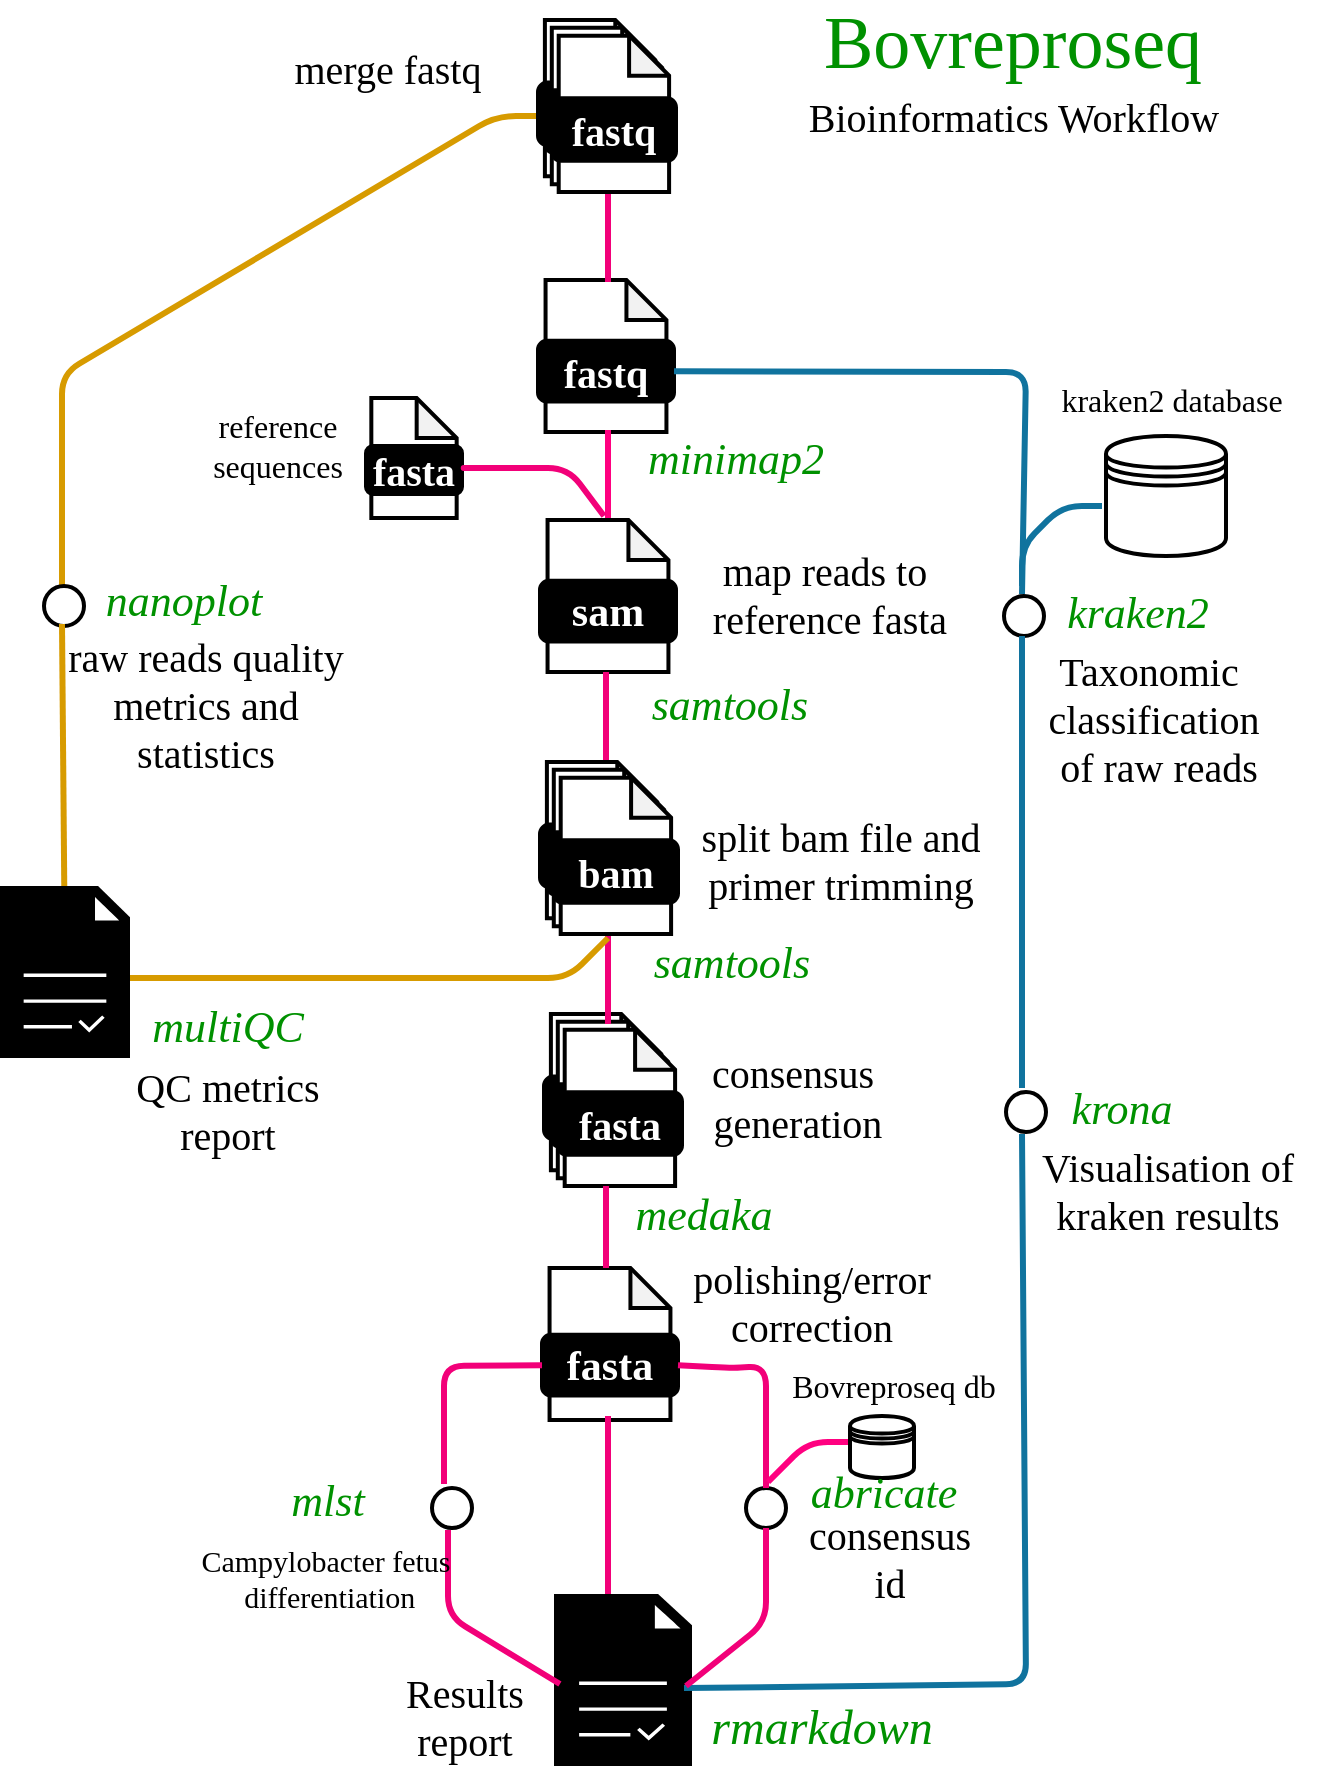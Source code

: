 <mxfile version="24.7.7">
  <diagram name="Page-1" id="CWeljcsoSy3kVek-bdHS">
    <mxGraphModel dx="1434" dy="754" grid="1" gridSize="1" guides="1" tooltips="1" connect="1" arrows="1" fold="1" page="1" pageScale="1" pageWidth="700" pageHeight="900" math="0" shadow="0">
      <root>
        <mxCell id="0" />
        <mxCell id="1" parent="0" />
        <mxCell id="8S4k-uwfxgLWVpOkR257-278" value="" style="group" parent="1" vertex="1" connectable="0">
          <mxGeometry x="302" y="16" width="69" height="86" as="geometry" />
        </mxCell>
        <mxCell id="8S4k-uwfxgLWVpOkR257-279" value="" style="shape=note;whiteSpace=wrap;html=1;backgroundOutline=1;darkOpacity=0.05;rounded=1;size=20;strokeWidth=2;" parent="8S4k-uwfxgLWVpOkR257-278" vertex="1">
          <mxGeometry x="3.45" width="55.2" height="78.182" as="geometry" />
        </mxCell>
        <mxCell id="8S4k-uwfxgLWVpOkR257-280" value="&lt;font data-font-src=&quot;https://fonts.googleapis.com/css?family=Maven+Pro&quot; face=&quot;Maven Pro&quot; color=&quot;#ffffff&quot;&gt;&lt;b&gt;&lt;font style=&quot;font-size: 20px;&quot;&gt;Fastq&lt;/font&gt;&lt;/b&gt;&lt;/font&gt;" style="rounded=1;whiteSpace=wrap;html=1;strokeWidth=2;fillColor=#000000;" parent="8S4k-uwfxgLWVpOkR257-278" vertex="1">
          <mxGeometry y="31.273" width="62.1" height="31.273" as="geometry" />
        </mxCell>
        <mxCell id="8S4k-uwfxgLWVpOkR257-281" value="" style="shape=note;whiteSpace=wrap;html=1;backgroundOutline=1;darkOpacity=0.05;rounded=1;size=20;strokeWidth=2;" parent="8S4k-uwfxgLWVpOkR257-278" vertex="1">
          <mxGeometry x="6.9" y="3.909" width="55.2" height="78.182" as="geometry" />
        </mxCell>
        <mxCell id="8S4k-uwfxgLWVpOkR257-282" value="&lt;font data-font-src=&quot;https://fonts.googleapis.com/css?family=Maven+Pro&quot; face=&quot;Maven Pro&quot; color=&quot;#ffffff&quot;&gt;&lt;b&gt;&lt;font style=&quot;font-size: 20px;&quot;&gt;Fastq&lt;/font&gt;&lt;/b&gt;&lt;/font&gt;" style="rounded=1;whiteSpace=wrap;html=1;strokeWidth=2;fillColor=#000000;" parent="8S4k-uwfxgLWVpOkR257-278" vertex="1">
          <mxGeometry x="3.45" y="35.182" width="62.1" height="31.273" as="geometry" />
        </mxCell>
        <mxCell id="8S4k-uwfxgLWVpOkR257-283" value="" style="shape=note;whiteSpace=wrap;html=1;backgroundOutline=1;darkOpacity=0.05;rounded=1;size=20;strokeWidth=2;" parent="8S4k-uwfxgLWVpOkR257-278" vertex="1">
          <mxGeometry x="10.35" y="7.818" width="55.2" height="78.182" as="geometry" />
        </mxCell>
        <mxCell id="8S4k-uwfxgLWVpOkR257-284" value="&lt;font data-font-src=&quot;https://fonts.googleapis.com/css?family=Maven+Pro&quot; face=&quot;Maven Pro&quot; color=&quot;#ffffff&quot;&gt;&lt;b&gt;&lt;font style=&quot;font-size: 20px;&quot;&gt;fastq&lt;/font&gt;&lt;/b&gt;&lt;/font&gt;" style="rounded=1;whiteSpace=wrap;html=1;strokeWidth=2;fillColor=#000000;" parent="8S4k-uwfxgLWVpOkR257-278" vertex="1">
          <mxGeometry x="6.9" y="39.091" width="62.1" height="31.273" as="geometry" />
        </mxCell>
        <mxCell id="8S4k-uwfxgLWVpOkR257-285" value="" style="group" parent="1" vertex="1" connectable="0">
          <mxGeometry x="302" y="146" width="68" height="76" as="geometry" />
        </mxCell>
        <mxCell id="8S4k-uwfxgLWVpOkR257-286" value="" style="shape=note;whiteSpace=wrap;html=1;backgroundOutline=1;darkOpacity=0.05;rounded=1;size=20;strokeWidth=2;" parent="8S4k-uwfxgLWVpOkR257-285" vertex="1">
          <mxGeometry x="3.778" width="60.444" height="76" as="geometry" />
        </mxCell>
        <mxCell id="8S4k-uwfxgLWVpOkR257-287" value="&lt;font data-font-src=&quot;https://fonts.googleapis.com/css?family=Maven+Pro&quot; face=&quot;Maven Pro&quot; color=&quot;#ffffff&quot;&gt;&lt;b&gt;&lt;font style=&quot;font-size: 20px;&quot;&gt;fastq&lt;/font&gt;&lt;/b&gt;&lt;/font&gt;" style="rounded=1;whiteSpace=wrap;html=1;strokeWidth=2;fillColor=#000000;" parent="8S4k-uwfxgLWVpOkR257-285" vertex="1">
          <mxGeometry y="30.4" width="68" height="30.4" as="geometry" />
        </mxCell>
        <mxCell id="8S4k-uwfxgLWVpOkR257-288" value="" style="group" parent="1" vertex="1" connectable="0">
          <mxGeometry x="303" y="266" width="68" height="76" as="geometry" />
        </mxCell>
        <mxCell id="8S4k-uwfxgLWVpOkR257-289" value="" style="shape=note;whiteSpace=wrap;html=1;backgroundOutline=1;darkOpacity=0.05;rounded=1;size=20;strokeWidth=2;" parent="8S4k-uwfxgLWVpOkR257-288" vertex="1">
          <mxGeometry x="3.778" width="60.444" height="76" as="geometry" />
        </mxCell>
        <mxCell id="8S4k-uwfxgLWVpOkR257-290" value="&lt;font color=&quot;#ffffff&quot; face=&quot;Maven Pro&quot;&gt;&lt;b style=&quot;font-size: 21px;&quot;&gt;sam&lt;/b&gt;&lt;/font&gt;" style="rounded=1;whiteSpace=wrap;html=1;strokeWidth=2;fillColor=#000000;" parent="8S4k-uwfxgLWVpOkR257-288" vertex="1">
          <mxGeometry y="30.4" width="68" height="30.4" as="geometry" />
        </mxCell>
        <mxCell id="8S4k-uwfxgLWVpOkR257-294" value="" style="group" parent="1" vertex="1" connectable="0">
          <mxGeometry x="303" y="387" width="69" height="86" as="geometry" />
        </mxCell>
        <mxCell id="8S4k-uwfxgLWVpOkR257-295" value="" style="shape=note;whiteSpace=wrap;html=1;backgroundOutline=1;darkOpacity=0.05;rounded=1;size=20;strokeWidth=2;" parent="8S4k-uwfxgLWVpOkR257-294" vertex="1">
          <mxGeometry x="3.45" width="55.2" height="78.182" as="geometry" />
        </mxCell>
        <mxCell id="8S4k-uwfxgLWVpOkR257-296" value="&lt;font data-font-src=&quot;https://fonts.googleapis.com/css?family=Maven+Pro&quot; face=&quot;Maven Pro&quot; color=&quot;#ffffff&quot;&gt;&lt;b&gt;&lt;font style=&quot;font-size: 20px;&quot;&gt;Fastq&lt;/font&gt;&lt;/b&gt;&lt;/font&gt;" style="rounded=1;whiteSpace=wrap;html=1;strokeWidth=2;fillColor=#000000;" parent="8S4k-uwfxgLWVpOkR257-294" vertex="1">
          <mxGeometry y="31.273" width="62.1" height="31.273" as="geometry" />
        </mxCell>
        <mxCell id="8S4k-uwfxgLWVpOkR257-297" value="" style="shape=note;whiteSpace=wrap;html=1;backgroundOutline=1;darkOpacity=0.05;rounded=1;size=20;strokeWidth=2;" parent="8S4k-uwfxgLWVpOkR257-294" vertex="1">
          <mxGeometry x="6.9" y="3.909" width="55.2" height="78.182" as="geometry" />
        </mxCell>
        <mxCell id="8S4k-uwfxgLWVpOkR257-298" value="&lt;font data-font-src=&quot;https://fonts.googleapis.com/css?family=Maven+Pro&quot; face=&quot;Maven Pro&quot; color=&quot;#ffffff&quot;&gt;&lt;b&gt;&lt;font style=&quot;font-size: 20px;&quot;&gt;Fastq&lt;/font&gt;&lt;/b&gt;&lt;/font&gt;" style="rounded=1;whiteSpace=wrap;html=1;strokeWidth=2;fillColor=#000000;" parent="8S4k-uwfxgLWVpOkR257-294" vertex="1">
          <mxGeometry x="3.45" y="35.182" width="62.1" height="31.273" as="geometry" />
        </mxCell>
        <mxCell id="8S4k-uwfxgLWVpOkR257-299" value="" style="shape=note;whiteSpace=wrap;html=1;backgroundOutline=1;darkOpacity=0.05;rounded=1;size=20;strokeWidth=2;" parent="8S4k-uwfxgLWVpOkR257-294" vertex="1">
          <mxGeometry x="10.35" y="7.818" width="55.2" height="78.182" as="geometry" />
        </mxCell>
        <mxCell id="8S4k-uwfxgLWVpOkR257-300" value="&lt;font style=&quot;font-size: 20px;&quot; data-font-src=&quot;https://fonts.googleapis.com/css?family=Maven+Pro&quot; face=&quot;Maven Pro&quot; color=&quot;#ffffff&quot;&gt;&lt;b&gt;bam&lt;/b&gt;&lt;/font&gt;" style="rounded=1;whiteSpace=wrap;html=1;strokeWidth=2;fillColor=#000000;" parent="8S4k-uwfxgLWVpOkR257-294" vertex="1">
          <mxGeometry x="6.9" y="39.091" width="62.1" height="31.273" as="geometry" />
        </mxCell>
        <mxCell id="8S4k-uwfxgLWVpOkR257-301" value="" style="group" parent="1" vertex="1" connectable="0">
          <mxGeometry x="305" y="513" width="69" height="86" as="geometry" />
        </mxCell>
        <mxCell id="8S4k-uwfxgLWVpOkR257-302" value="" style="shape=note;whiteSpace=wrap;html=1;backgroundOutline=1;darkOpacity=0.05;rounded=1;size=20;strokeWidth=2;" parent="8S4k-uwfxgLWVpOkR257-301" vertex="1">
          <mxGeometry x="3.45" width="55.2" height="78.182" as="geometry" />
        </mxCell>
        <mxCell id="8S4k-uwfxgLWVpOkR257-303" value="&lt;font data-font-src=&quot;https://fonts.googleapis.com/css?family=Maven+Pro&quot; face=&quot;Maven Pro&quot; color=&quot;#ffffff&quot;&gt;&lt;b&gt;&lt;font style=&quot;font-size: 20px;&quot;&gt;Fastq&lt;/font&gt;&lt;/b&gt;&lt;/font&gt;" style="rounded=1;whiteSpace=wrap;html=1;strokeWidth=2;fillColor=#000000;" parent="8S4k-uwfxgLWVpOkR257-301" vertex="1">
          <mxGeometry y="31.273" width="62.1" height="31.273" as="geometry" />
        </mxCell>
        <mxCell id="8S4k-uwfxgLWVpOkR257-304" value="" style="shape=note;whiteSpace=wrap;html=1;backgroundOutline=1;darkOpacity=0.05;rounded=1;size=20;strokeWidth=2;" parent="8S4k-uwfxgLWVpOkR257-301" vertex="1">
          <mxGeometry x="6.9" y="3.909" width="55.2" height="78.182" as="geometry" />
        </mxCell>
        <mxCell id="8S4k-uwfxgLWVpOkR257-305" value="&lt;font data-font-src=&quot;https://fonts.googleapis.com/css?family=Maven+Pro&quot; face=&quot;Maven Pro&quot; color=&quot;#ffffff&quot;&gt;&lt;b&gt;&lt;font style=&quot;font-size: 20px;&quot;&gt;Fastq&lt;/font&gt;&lt;/b&gt;&lt;/font&gt;" style="rounded=1;whiteSpace=wrap;html=1;strokeWidth=2;fillColor=#000000;" parent="8S4k-uwfxgLWVpOkR257-301" vertex="1">
          <mxGeometry x="3.45" y="35.182" width="62.1" height="31.273" as="geometry" />
        </mxCell>
        <mxCell id="8S4k-uwfxgLWVpOkR257-306" value="" style="shape=note;whiteSpace=wrap;html=1;backgroundOutline=1;darkOpacity=0.05;rounded=1;size=20;strokeWidth=2;" parent="8S4k-uwfxgLWVpOkR257-301" vertex="1">
          <mxGeometry x="10.35" y="7.818" width="55.2" height="78.182" as="geometry" />
        </mxCell>
        <mxCell id="8S4k-uwfxgLWVpOkR257-307" value="&lt;font style=&quot;font-size: 20px;&quot; data-font-src=&quot;https://fonts.googleapis.com/css?family=Maven+Pro&quot; face=&quot;Maven Pro&quot; color=&quot;#ffffff&quot;&gt;&lt;b&gt;fasta&lt;/b&gt;&lt;/font&gt;" style="rounded=1;whiteSpace=wrap;html=1;strokeWidth=2;fillColor=#000000;" parent="8S4k-uwfxgLWVpOkR257-301" vertex="1">
          <mxGeometry x="6.9" y="39.091" width="62.1" height="31.273" as="geometry" />
        </mxCell>
        <mxCell id="8S4k-uwfxgLWVpOkR257-308" value="" style="group" parent="1" vertex="1" connectable="0">
          <mxGeometry x="304" y="643" width="68" height="76" as="geometry" />
        </mxCell>
        <mxCell id="8S4k-uwfxgLWVpOkR257-309" value="" style="shape=note;whiteSpace=wrap;html=1;backgroundOutline=1;darkOpacity=0.05;rounded=1;size=20;strokeWidth=2;" parent="8S4k-uwfxgLWVpOkR257-308" vertex="1">
          <mxGeometry x="3.778" y="-3" width="60.444" height="76" as="geometry" />
        </mxCell>
        <mxCell id="8S4k-uwfxgLWVpOkR257-310" value="&lt;font color=&quot;#ffffff&quot; face=&quot;Maven Pro&quot;&gt;&lt;b style=&quot;font-size: 21px;&quot;&gt;fasta&lt;/b&gt;&lt;/font&gt;" style="rounded=1;whiteSpace=wrap;html=1;strokeWidth=2;fillColor=#000000;" parent="8S4k-uwfxgLWVpOkR257-308" vertex="1">
          <mxGeometry y="30.4" width="68" height="30.4" as="geometry" />
        </mxCell>
        <mxCell id="8S4k-uwfxgLWVpOkR257-312" value="" style="sketch=0;pointerEvents=1;shadow=0;dashed=0;html=1;strokeColor=none;fillColor=#000000;labelPosition=center;verticalLabelPosition=bottom;verticalAlign=top;align=center;outlineConnect=0;shape=mxgraph.veeam2.report;" parent="1" vertex="1">
          <mxGeometry x="310" y="803" width="69" height="86" as="geometry" />
        </mxCell>
        <mxCell id="8S4k-uwfxgLWVpOkR257-313" value="" style="sketch=0;pointerEvents=1;shadow=0;dashed=0;html=1;strokeColor=none;fillColor=#000000;labelPosition=center;verticalLabelPosition=bottom;verticalAlign=top;align=center;outlineConnect=0;shape=mxgraph.veeam2.report;" parent="1" vertex="1">
          <mxGeometry x="33" y="449" width="65" height="86" as="geometry" />
        </mxCell>
        <mxCell id="8S4k-uwfxgLWVpOkR257-314" value="" style="ellipse;whiteSpace=wrap;html=1;aspect=fixed;rounded=1;rotation=0;strokeWidth=2;" parent="1" vertex="1">
          <mxGeometry x="535" y="304" width="20" height="20" as="geometry" />
        </mxCell>
        <mxCell id="8S4k-uwfxgLWVpOkR257-316" value="" style="ellipse;whiteSpace=wrap;html=1;aspect=fixed;rounded=1;rotation=0;strokeWidth=2;" parent="1" vertex="1">
          <mxGeometry x="536" y="552" width="20" height="20" as="geometry" />
        </mxCell>
        <mxCell id="8S4k-uwfxgLWVpOkR257-326" value="" style="endArrow=none;html=1;rounded=1;strokeWidth=3;strokeColor=#f20079;" parent="1" edge="1">
          <mxGeometry width="50" height="50" relative="1" as="geometry">
            <mxPoint x="337" y="103" as="sourcePoint" />
            <mxPoint x="337" y="147" as="targetPoint" />
          </mxGeometry>
        </mxCell>
        <mxCell id="8S4k-uwfxgLWVpOkR257-328" value="" style="endArrow=none;html=1;rounded=1;strokeWidth=3;strokeColor=#ff0080;" parent="1" edge="1">
          <mxGeometry width="50" height="50" relative="1" as="geometry">
            <mxPoint x="337" y="221" as="sourcePoint" />
            <mxPoint x="337" y="265" as="targetPoint" />
          </mxGeometry>
        </mxCell>
        <mxCell id="8S4k-uwfxgLWVpOkR257-329" value="" style="endArrow=none;html=1;rounded=1;strokeWidth=3;strokeColor=#f20079;" parent="1" edge="1">
          <mxGeometry width="50" height="50" relative="1" as="geometry">
            <mxPoint x="336" y="342" as="sourcePoint" />
            <mxPoint x="336" y="386" as="targetPoint" />
          </mxGeometry>
        </mxCell>
        <mxCell id="8S4k-uwfxgLWVpOkR257-330" value="" style="endArrow=none;html=1;rounded=1;strokeWidth=3;strokeColor=#f20079;" parent="1" edge="1">
          <mxGeometry width="50" height="50" relative="1" as="geometry">
            <mxPoint x="337" y="474" as="sourcePoint" />
            <mxPoint x="337" y="518" as="targetPoint" />
          </mxGeometry>
        </mxCell>
        <mxCell id="8S4k-uwfxgLWVpOkR257-331" value="" style="endArrow=none;html=1;rounded=1;strokeWidth=3;strokeColor=#f20079;" parent="1" edge="1">
          <mxGeometry width="50" height="50" relative="1" as="geometry">
            <mxPoint x="336" y="599" as="sourcePoint" />
            <mxPoint x="336" y="640" as="targetPoint" />
          </mxGeometry>
        </mxCell>
        <mxCell id="8S4k-uwfxgLWVpOkR257-333" value="" style="endArrow=none;html=1;rounded=1;strokeWidth=3;strokeColor=#f20079;" parent="1" edge="1">
          <mxGeometry width="50" height="50" relative="1" as="geometry">
            <mxPoint x="337" y="714" as="sourcePoint" />
            <mxPoint x="337" y="803" as="targetPoint" />
          </mxGeometry>
        </mxCell>
        <mxCell id="8S4k-uwfxgLWVpOkR257-336" value="" style="endArrow=none;html=1;rounded=1;strokeWidth=3;fontSize=16;exitX=0.5;exitY=0;exitDx=0;exitDy=0;entryX=1;entryY=0.5;entryDx=0;entryDy=0;fillColor=#b1ddf0;strokeColor=#10739e;" parent="1" target="8S4k-uwfxgLWVpOkR257-287" edge="1">
          <mxGeometry width="50" height="50" relative="1" as="geometry">
            <mxPoint x="544" y="303" as="sourcePoint" />
            <mxPoint x="369" y="63.0" as="targetPoint" />
            <Array as="points">
              <mxPoint x="546" y="192" />
            </Array>
          </mxGeometry>
        </mxCell>
        <mxCell id="8S4k-uwfxgLWVpOkR257-337" value="" style="endArrow=none;html=1;rounded=1;strokeWidth=3;fillColor=#b1ddf0;strokeColor=#10739e;" parent="1" edge="1">
          <mxGeometry width="50" height="50" relative="1" as="geometry">
            <mxPoint x="544" y="324" as="sourcePoint" />
            <mxPoint x="544" y="550" as="targetPoint" />
          </mxGeometry>
        </mxCell>
        <mxCell id="8S4k-uwfxgLWVpOkR257-338" value="" style="endArrow=none;html=1;rounded=1;strokeWidth=3;fontSize=16;entryX=0.942;entryY=0.547;entryDx=0;entryDy=0;entryPerimeter=0;fillColor=#b1ddf0;strokeColor=#10739e;" parent="1" target="8S4k-uwfxgLWVpOkR257-312" edge="1">
          <mxGeometry width="50" height="50" relative="1" as="geometry">
            <mxPoint x="544" y="573" as="sourcePoint" />
            <mxPoint x="377" y="845" as="targetPoint" />
            <Array as="points">
              <mxPoint x="546" y="848" />
            </Array>
          </mxGeometry>
        </mxCell>
        <mxCell id="8S4k-uwfxgLWVpOkR257-340" value="" style="shape=datastore;whiteSpace=wrap;html=1;strokeWidth=2;" parent="1" vertex="1">
          <mxGeometry x="458" y="714" width="32" height="31" as="geometry" />
        </mxCell>
        <mxCell id="8S4k-uwfxgLWVpOkR257-341" value="" style="endArrow=none;html=1;rounded=1;strokeWidth=3;fillColor=#b1ddf0;strokeColor=#10739e;" parent="1" edge="1">
          <mxGeometry width="50" height="50" relative="1" as="geometry">
            <mxPoint x="584" y="259" as="sourcePoint" />
            <mxPoint x="544" y="299" as="targetPoint" />
            <Array as="points">
              <mxPoint x="564" y="259" />
              <mxPoint x="544" y="279" />
            </Array>
          </mxGeometry>
        </mxCell>
        <mxCell id="8S4k-uwfxgLWVpOkR257-352" value="" style="group" parent="1" vertex="1" connectable="0">
          <mxGeometry x="216" y="205" width="48" height="60" as="geometry" />
        </mxCell>
        <mxCell id="8S4k-uwfxgLWVpOkR257-353" value="" style="shape=note;whiteSpace=wrap;html=1;backgroundOutline=1;darkOpacity=0.05;rounded=1;size=20;strokeWidth=2;" parent="8S4k-uwfxgLWVpOkR257-352" vertex="1">
          <mxGeometry x="2.667" width="42.667" height="60" as="geometry" />
        </mxCell>
        <mxCell id="8S4k-uwfxgLWVpOkR257-354" value="&lt;font data-font-src=&quot;https://fonts.googleapis.com/css?family=Maven+Pro&quot; face=&quot;Maven Pro&quot; color=&quot;#ffffff&quot;&gt;&lt;b&gt;&lt;font style=&quot;font-size: 20px;&quot;&gt;fasta&lt;/font&gt;&lt;/b&gt;&lt;/font&gt;" style="rounded=1;whiteSpace=wrap;html=1;strokeWidth=2;fillColor=#000000;" parent="8S4k-uwfxgLWVpOkR257-352" vertex="1">
          <mxGeometry y="24.0" width="48" height="24.0" as="geometry" />
        </mxCell>
        <mxCell id="8S4k-uwfxgLWVpOkR257-356" value="" style="endArrow=none;html=1;rounded=1;strokeWidth=3;strokeColor=#f20079;" parent="1" edge="1">
          <mxGeometry width="50" height="50" relative="1" as="geometry">
            <mxPoint x="270" y="240" as="sourcePoint" />
            <mxPoint x="335" y="264" as="targetPoint" />
            <Array as="points">
              <mxPoint x="262" y="240" />
              <mxPoint x="317" y="240" />
            </Array>
          </mxGeometry>
        </mxCell>
        <mxCell id="8S4k-uwfxgLWVpOkR257-358" value="" style="endArrow=none;html=1;rounded=1;strokeWidth=3;fontSize=16;strokeColor=#d79b00;fillColor=#ffcd28;gradientColor=#ffa500;" parent="1" edge="1">
          <mxGeometry width="50" height="50" relative="1" as="geometry">
            <mxPoint x="301" y="64.0" as="sourcePoint" />
            <mxPoint x="64" y="300" as="targetPoint" />
            <Array as="points">
              <mxPoint x="281" y="64.0" />
              <mxPoint x="64" y="193" />
            </Array>
          </mxGeometry>
        </mxCell>
        <mxCell id="8S4k-uwfxgLWVpOkR257-360" value="" style="ellipse;whiteSpace=wrap;html=1;aspect=fixed;rounded=1;rotation=0;strokeWidth=2;" parent="1" vertex="1">
          <mxGeometry x="55" y="299" width="20" height="20" as="geometry" />
        </mxCell>
        <mxCell id="8S4k-uwfxgLWVpOkR257-363" value="" style="endArrow=none;html=1;rounded=1;strokeWidth=3;strokeColor=#d79b00;fillColor=#ffcd28;gradientColor=#ffa500;" parent="1" target="8S4k-uwfxgLWVpOkR257-313" edge="1">
          <mxGeometry width="50" height="50" relative="1" as="geometry">
            <mxPoint x="64" y="318" as="sourcePoint" />
            <mxPoint x="66" y="443" as="targetPoint" />
          </mxGeometry>
        </mxCell>
        <mxCell id="8S4k-uwfxgLWVpOkR257-365" value="" style="endArrow=none;html=1;rounded=1;strokeWidth=3;strokeColor=#d79b00;fillColor=#ffcd28;gradientColor=#ffa500;" parent="1" edge="1">
          <mxGeometry width="50" height="50" relative="1" as="geometry">
            <mxPoint x="98" y="495" as="sourcePoint" />
            <mxPoint x="337" y="475" as="targetPoint" />
            <Array as="points">
              <mxPoint x="317" y="495" />
            </Array>
          </mxGeometry>
        </mxCell>
        <mxCell id="8S4k-uwfxgLWVpOkR257-366" value="&lt;div style=&quot;font-size: 34px;&quot; align=&quot;center&quot;&gt;&lt;font style=&quot;font-size: 37px;&quot; face=&quot;Maven Pro&quot; color=&quot;#009100&quot; data-font-src=&quot;https://fonts.googleapis.com/css?family=Maven+Pro&quot;&gt;Bovreproseq&lt;/font&gt;&lt;/div&gt;" style="text;html=1;align=center;verticalAlign=middle;whiteSpace=wrap;rounded=0;" parent="1" vertex="1">
          <mxGeometry x="416" y="13" width="247" height="30" as="geometry" />
        </mxCell>
        <mxCell id="8S4k-uwfxgLWVpOkR257-369" value="&lt;font style=&quot;font-size: 20px;&quot; data-font-src=&quot;https://fonts.googleapis.com/css?family=Maven+Pro&quot; face=&quot;Maven Pro&quot;&gt;merge fastq&lt;/font&gt;" style="text;html=1;align=center;verticalAlign=middle;whiteSpace=wrap;rounded=0;" parent="1" vertex="1">
          <mxGeometry x="154" y="25" width="146" height="30" as="geometry" />
        </mxCell>
        <mxCell id="8S4k-uwfxgLWVpOkR257-371" value="&lt;font color=&quot;#009100&quot;&gt;&lt;i&gt;&lt;font data-font-src=&quot;https://fonts.googleapis.com/css?family=Maven+Pro&quot; face=&quot;Maven Pro&quot; style=&quot;font-size: 22px;&quot;&gt;minimap2&lt;/font&gt;&lt;/i&gt;&lt;/font&gt;" style="text;html=1;align=center;verticalAlign=middle;whiteSpace=wrap;rounded=0;" parent="1" vertex="1">
          <mxGeometry x="328" y="221" width="146" height="30" as="geometry" />
        </mxCell>
        <mxCell id="8S4k-uwfxgLWVpOkR257-373" value="&lt;font color=&quot;#009100&quot; data-font-src=&quot;https://fonts.googleapis.com/css?family=Maven+Pro&quot; face=&quot;Maven Pro&quot;&gt;&lt;i&gt;&lt;font style=&quot;font-size: 22px;&quot;&gt;samtools&lt;/font&gt;&lt;/i&gt;&lt;/font&gt;" style="text;html=1;align=center;verticalAlign=middle;whiteSpace=wrap;rounded=0;" parent="1" vertex="1">
          <mxGeometry x="325" y="344" width="146" height="30" as="geometry" />
        </mxCell>
        <mxCell id="8S4k-uwfxgLWVpOkR257-374" value="&lt;font color=&quot;#009100&quot;&gt;&lt;i&gt;&lt;font data-font-src=&quot;https://fonts.googleapis.com/css?family=Maven+Pro&quot; face=&quot;Maven Pro&quot; style=&quot;font-size: 22px;&quot;&gt;medaka&lt;/font&gt;&lt;/i&gt;&lt;/font&gt;" style="text;html=1;align=center;verticalAlign=middle;whiteSpace=wrap;rounded=0;" parent="1" vertex="1">
          <mxGeometry x="312" y="599" width="146" height="30" as="geometry" />
        </mxCell>
        <mxCell id="8S4k-uwfxgLWVpOkR257-385" value="" style="ellipse;whiteSpace=wrap;html=1;aspect=fixed;rounded=1;rotation=0;strokeWidth=2;" parent="1" vertex="1">
          <mxGeometry x="249" y="750" width="20" height="20" as="geometry" />
        </mxCell>
        <mxCell id="8S4k-uwfxgLWVpOkR257-398" value="" style="ellipse;whiteSpace=wrap;html=1;aspect=fixed;rounded=1;rotation=0;strokeWidth=2;" parent="1" vertex="1">
          <mxGeometry x="406" y="750" width="20" height="20" as="geometry" />
        </mxCell>
        <mxCell id="8S4k-uwfxgLWVpOkR257-405" value="" style="endArrow=none;html=1;rounded=1;strokeWidth=3;fontSize=16;exitX=0;exitY=0.5;exitDx=0;exitDy=0;strokeColor=#f20079;" parent="1" source="8S4k-uwfxgLWVpOkR257-310" edge="1">
          <mxGeometry width="50" height="50" relative="1" as="geometry">
            <mxPoint x="277" y="728.0" as="sourcePoint" />
            <mxPoint x="255" y="748" as="targetPoint" />
            <Array as="points">
              <mxPoint x="255" y="689" />
            </Array>
          </mxGeometry>
        </mxCell>
        <mxCell id="8S4k-uwfxgLWVpOkR257-406" value="" style="endArrow=none;html=1;rounded=1;strokeWidth=3;fontSize=16;exitX=0.5;exitY=0;exitDx=0;exitDy=0;entryX=1;entryY=0.5;entryDx=0;entryDy=0;strokeColor=#f20079;" parent="1" source="8S4k-uwfxgLWVpOkR257-398" target="8S4k-uwfxgLWVpOkR257-310" edge="1">
          <mxGeometry width="50" height="50" relative="1" as="geometry">
            <mxPoint x="430" y="745" as="sourcePoint" />
            <mxPoint x="375" y="690.0" as="targetPoint" />
            <Array as="points">
              <mxPoint x="416" y="689" />
              <mxPoint x="399" y="690" />
            </Array>
          </mxGeometry>
        </mxCell>
        <mxCell id="8S4k-uwfxgLWVpOkR257-409" value="" style="endArrow=none;html=1;rounded=1;strokeWidth=3;fontSize=16;strokeColor=#f20079;" parent="1" edge="1">
          <mxGeometry width="50" height="50" relative="1" as="geometry">
            <mxPoint x="416" y="770" as="sourcePoint" />
            <mxPoint x="376" y="849" as="targetPoint" />
            <Array as="points">
              <mxPoint x="416" y="817" />
            </Array>
          </mxGeometry>
        </mxCell>
        <mxCell id="8S4k-uwfxgLWVpOkR257-410" value="" style="endArrow=none;html=1;rounded=1;strokeWidth=3;fontSize=16;entryX=0.043;entryY=0.523;entryDx=0;entryDy=0;entryPerimeter=0;strokeColor=#f20079;" parent="1" target="8S4k-uwfxgLWVpOkR257-312" edge="1">
          <mxGeometry width="50" height="50" relative="1" as="geometry">
            <mxPoint x="257" y="771" as="sourcePoint" />
            <mxPoint x="313" y="848" as="targetPoint" />
            <Array as="points">
              <mxPoint x="257" y="814" />
            </Array>
          </mxGeometry>
        </mxCell>
        <mxCell id="8S4k-uwfxgLWVpOkR257-411" value="&lt;div style=&quot;font-size: 24px;&quot;&gt;&lt;font color=&quot;#009100&quot; data-font-src=&quot;https://fonts.googleapis.com/css?family=Maven+Pro&quot; face=&quot;Maven Pro&quot; style=&quot;font-size: 24px;&quot;&gt;&lt;i&gt;rmarkdown&lt;br&gt;&lt;/i&gt;&lt;/font&gt;&lt;/div&gt;" style="text;html=1;align=center;verticalAlign=middle;whiteSpace=wrap;rounded=0;" parent="1" vertex="1">
          <mxGeometry x="337" y="855" width="214" height="30" as="geometry" />
        </mxCell>
        <mxCell id="8S4k-uwfxgLWVpOkR257-412" value="&lt;div style=&quot;font-size: 22px;&quot;&gt;&lt;font color=&quot;#009100&quot; data-font-src=&quot;https://fonts.googleapis.com/css?family=Maven+Pro&quot; face=&quot;Maven Pro&quot; style=&quot;font-size: 22px;&quot;&gt;&lt;i&gt;multiQC &lt;br&gt;&lt;/i&gt;&lt;/font&gt;&lt;/div&gt;" style="text;html=1;align=center;verticalAlign=middle;whiteSpace=wrap;rounded=0;" parent="1" vertex="1">
          <mxGeometry x="73" y="504" width="148" height="31" as="geometry" />
        </mxCell>
        <mxCell id="8S4k-uwfxgLWVpOkR257-416" value="&lt;font color=&quot;#009100&quot; data-font-src=&quot;https://fonts.googleapis.com/css?family=Maven+Pro&quot; face=&quot;Maven Pro&quot;&gt;&lt;i&gt;&lt;font style=&quot;font-size: 22px;&quot;&gt;nanoplot&lt;/font&gt;&lt;/i&gt;&lt;/font&gt;" style="text;html=1;align=center;verticalAlign=middle;whiteSpace=wrap;rounded=0;" parent="1" vertex="1">
          <mxGeometry x="95" y="292" width="60" height="30" as="geometry" />
        </mxCell>
        <UserObject label="&lt;div align=&quot;center&quot;&gt;&lt;font data-font-src=&quot;https://fonts.googleapis.com/css?family=Maven+Pro&quot; face=&quot;Maven Pro&quot; style=&quot;font-size: 20px;&quot;&gt;&lt;font data-font-src=&quot;https://fonts.googleapis.com/css?family=Maven+Pro&quot;&gt;map&lt;/font&gt; reads to&amp;nbsp;&lt;/font&gt;&lt;/div&gt;&lt;div align=&quot;center&quot;&gt;&lt;font data-font-src=&quot;https://fonts.googleapis.com/css?family=Maven+Pro&quot; face=&quot;Maven Pro&quot; style=&quot;font-size: 20px;&quot;&gt;reference &lt;/font&gt;&lt;font data-font-src=&quot;https://fonts.googleapis.com/css?family=Maven+Pro&quot; face=&quot;Maven Pro&quot; style=&quot;font-size: 20px;&quot;&gt;fasta&lt;/font&gt;&lt;/div&gt;&lt;div align=&quot;center&quot;&gt;&lt;font face=&quot;Dv3AtovFAX-o-Yec6wsw&quot; size=&quot;3&quot;&gt;&lt;br&gt;&lt;/font&gt;&lt;/div&gt;" link="&lt;font style=&quot;font-size: 20px;&quot;&gt;&lt;br&gt;&lt;font data-font-src=&quot;https://fonts.googleapis.com/css?family=Maven+Pro&quot;&gt;map&lt;/font&gt; reads to reference &lt;/font&gt;&lt;div&gt;&lt;font size=&quot;3&quot;&gt;&lt;br&gt;&lt;/font&gt;&lt;/div&gt;" id="8S4k-uwfxgLWVpOkR257-419">
          <mxCell style="text;whiteSpace=wrap;html=1;align=center;" parent="1" vertex="1">
            <mxGeometry x="374" y="273" width="148" height="35" as="geometry" />
          </mxCell>
        </UserObject>
        <mxCell id="8S4k-uwfxgLWVpOkR257-422" value="&lt;div align=&quot;center&quot;&gt;&lt;font data-font-src=&quot;https://fonts.googleapis.com/css?family=Maven+Pro&quot; face=&quot;Maven Pro&quot; style=&quot;font-size: 20px;&quot;&gt;split bam file and primer trimming&lt;/font&gt;&lt;/div&gt;" style="text;whiteSpace=wrap;html=1;align=center;" parent="1" vertex="1">
          <mxGeometry x="364" y="406" width="179" height="38" as="geometry" />
        </mxCell>
        <mxCell id="8S4k-uwfxgLWVpOkR257-425" value="&lt;font color=&quot;#009100&quot; data-font-src=&quot;https://fonts.googleapis.com/css?family=Maven+Pro&quot; face=&quot;Maven Pro&quot;&gt;&lt;i&gt;&lt;font style=&quot;font-size: 22px;&quot;&gt;samtools&lt;/font&gt;&lt;/i&gt;&lt;/font&gt;" style="text;html=1;align=center;verticalAlign=middle;whiteSpace=wrap;rounded=0;" parent="1" vertex="1">
          <mxGeometry x="326" y="473" width="146" height="30" as="geometry" />
        </mxCell>
        <mxCell id="8S4k-uwfxgLWVpOkR257-426" value="&lt;div&gt;&lt;font style=&quot;font-size: 20px;&quot;&gt;consensus&amp;nbsp;&lt;/font&gt;&lt;/div&gt;&lt;div&gt;&lt;font style=&quot;font-size: 20px;&quot;&gt;generation&lt;/font&gt;&lt;/div&gt;" style="text;html=1;align=center;verticalAlign=middle;whiteSpace=wrap;rounded=0;fontSize=18;fontFamily=Maven Pro;fontSource=https%3A%2F%2Ffonts.googleapis.com%2Fcss%3Ffamily%3DMaven%2BPro;" parent="1" vertex="1">
          <mxGeometry x="358" y="540" width="148" height="30" as="geometry" />
        </mxCell>
        <mxCell id="8S4k-uwfxgLWVpOkR257-427" value="&lt;div&gt;&lt;font style=&quot;font-size: 20px;&quot;&gt;polishing/error correction&lt;br&gt;&lt;/font&gt;&lt;/div&gt;" style="text;html=1;align=center;verticalAlign=middle;whiteSpace=wrap;rounded=0;fontSize=20;fontFamily=Maven Pro;fontSource=https%3A%2F%2Ffonts.googleapis.com%2Fcss%3Ffamily%3DMaven%2BPro;" parent="1" vertex="1">
          <mxGeometry x="339" y="638" width="200" height="37.5" as="geometry" />
        </mxCell>
        <mxCell id="8S4k-uwfxgLWVpOkR257-429" value="&lt;div&gt;&lt;font color=&quot;#009100&quot; data-font-src=&quot;https://fonts.googleapis.com/css?family=Maven+Pro&quot; face=&quot;Maven Pro&quot; style=&quot;font-size: 22px;&quot;&gt;&lt;i&gt;mlst&lt;/i&gt;&lt;/font&gt;&lt;/div&gt;" style="text;html=1;align=center;verticalAlign=middle;whiteSpace=wrap;rounded=0;" parent="1" vertex="1">
          <mxGeometry x="124" y="742" width="146" height="30" as="geometry" />
        </mxCell>
        <mxCell id="8S4k-uwfxgLWVpOkR257-430" value="&lt;div&gt;&lt;font color=&quot;#009100&quot;&gt;&lt;i&gt;&lt;font data-font-src=&quot;https://fonts.googleapis.com/css?family=Maven+Pro&quot; face=&quot;Maven Pro&quot; style=&quot;font-size: 22px;&quot;&gt;abricate&lt;/font&gt;&lt;/i&gt;&lt;/font&gt;&lt;/div&gt;" style="text;html=1;align=center;verticalAlign=middle;whiteSpace=wrap;rounded=0;" parent="1" vertex="1">
          <mxGeometry x="402" y="738" width="146" height="30" as="geometry" />
        </mxCell>
        <mxCell id="8S4k-uwfxgLWVpOkR257-431" value="&lt;div&gt;&lt;font style=&quot;font-size: 20px;&quot;&gt;consensus&lt;/font&gt;&lt;/div&gt;&lt;div&gt;&lt;font style=&quot;font-size: 20px;&quot;&gt;id&lt;br&gt;&lt;/font&gt;&lt;/div&gt;" style="text;html=1;align=center;verticalAlign=middle;whiteSpace=wrap;rounded=0;fontSize=20;fontFamily=Maven Pro;fontSource=https%3A%2F%2Ffonts.googleapis.com%2Fcss%3Ffamily%3DMaven%2BPro;" parent="1" vertex="1">
          <mxGeometry x="406" y="766" width="144" height="37.5" as="geometry" />
        </mxCell>
        <mxCell id="8S4k-uwfxgLWVpOkR257-432" value="&lt;div style=&quot;font-size: 15px;&quot;&gt;&lt;font style=&quot;font-size: 15px;&quot;&gt;Campylobacter fetus&lt;/font&gt;&lt;/div&gt;&lt;div style=&quot;font-size: 15px;&quot;&gt;&lt;font style=&quot;font-size: 15px;&quot;&gt;&amp;nbsp;differentiation&lt;br&gt;&lt;/font&gt;&lt;/div&gt;" style="text;html=1;align=center;verticalAlign=middle;whiteSpace=wrap;rounded=0;fontSize=20;fontFamily=Maven Pro;fontSource=https%3A%2F%2Ffonts.googleapis.com%2Fcss%3Ffamily%3DMaven%2BPro;" parent="1" vertex="1">
          <mxGeometry x="129" y="776" width="134" height="37.5" as="geometry" />
        </mxCell>
        <mxCell id="8S4k-uwfxgLWVpOkR257-434" value="&lt;font color=&quot;#009100&quot; data-font-src=&quot;https://fonts.googleapis.com/css?family=Maven+Pro&quot; face=&quot;Maven Pro&quot; style=&quot;font-size: 22px;&quot;&gt;&lt;i&gt;kraken2&lt;/i&gt;&lt;/font&gt;" style="text;html=1;align=center;verticalAlign=middle;whiteSpace=wrap;rounded=0;" parent="1" vertex="1">
          <mxGeometry x="529" y="298" width="146" height="30" as="geometry" />
        </mxCell>
        <mxCell id="8S4k-uwfxgLWVpOkR257-435" value="&lt;font data-font-src=&quot;https://fonts.googleapis.com/css?family=Maven+Pro&quot; face=&quot;Maven Pro&quot; style=&quot;font-size: 16px;&quot;&gt;kraken2 database&lt;/font&gt;" style="text;html=1;align=center;verticalAlign=middle;whiteSpace=wrap;rounded=0;" parent="1" vertex="1">
          <mxGeometry x="546" y="191" width="146" height="30" as="geometry" />
        </mxCell>
        <mxCell id="8S4k-uwfxgLWVpOkR257-436" value="&lt;div align=&quot;center&quot; style=&quot;font-size: 20px;&quot;&gt;&lt;font data-font-src=&quot;https://fonts.googleapis.com/css?family=Maven+Pro&quot; face=&quot;Maven Pro&quot; style=&quot;font-size: 20px;&quot;&gt;Taxonomic&amp;nbsp;&lt;/font&gt;&lt;/div&gt;&lt;div align=&quot;center&quot; style=&quot;font-size: 20px;&quot;&gt;&lt;font data-font-src=&quot;https://fonts.googleapis.com/css?family=Maven+Pro&quot; face=&quot;Maven Pro&quot; style=&quot;font-size: 20px;&quot;&gt;classification&lt;/font&gt;&lt;/div&gt;&lt;div align=&quot;center&quot; style=&quot;font-size: 20px;&quot;&gt;&lt;font face=&quot;U8WNCfA8iHJSUzSFjTrv&quot; style=&quot;font-size: 20px;&quot;&gt;&amp;nbsp;&lt;/font&gt;&lt;font data-font-src=&quot;https://fonts.googleapis.com/css?family=Maven+Pro&quot; face=&quot;Maven Pro&quot; style=&quot;font-size: 20px;&quot;&gt;of &lt;/font&gt;&lt;font data-font-src=&quot;https://fonts.googleapis.com/css?family=Maven+Pro&quot; face=&quot;Maven Pro&quot; style=&quot;font-size: 20px;&quot;&gt;raw &lt;/font&gt;&lt;font data-font-src=&quot;https://fonts.googleapis.com/css?family=Maven+Pro&quot; face=&quot;Maven Pro&quot; style=&quot;font-size: 20px;&quot;&gt;reads&lt;/font&gt;&lt;/div&gt;" style="text;html=1;align=center;verticalAlign=middle;whiteSpace=wrap;rounded=0;" parent="1" vertex="1">
          <mxGeometry x="542" y="350" width="136" height="30" as="geometry" />
        </mxCell>
        <mxCell id="8S4k-uwfxgLWVpOkR257-437" value="&lt;font color=&quot;#009100&quot;&gt;&lt;i&gt;&lt;font data-font-src=&quot;https://fonts.googleapis.com/css?family=Maven+Pro&quot; face=&quot;Maven Pro&quot; style=&quot;font-size: 22px;&quot;&gt;krona&lt;/font&gt;&lt;/i&gt;&lt;/font&gt;" style="text;html=1;align=center;verticalAlign=middle;whiteSpace=wrap;rounded=0;" parent="1" vertex="1">
          <mxGeometry x="521" y="546" width="146" height="30" as="geometry" />
        </mxCell>
        <mxCell id="8S4k-uwfxgLWVpOkR257-438" value="&lt;div align=&quot;center&quot; style=&quot;font-size: 20px;&quot;&gt;&lt;font data-font-src=&quot;https://fonts.googleapis.com/css?family=Maven+Pro&quot; face=&quot;Maven Pro&quot; style=&quot;font-size: 20px;&quot;&gt;Visualisation of kraken results&lt;/font&gt;&lt;/div&gt;" style="text;html=1;align=center;verticalAlign=middle;whiteSpace=wrap;rounded=0;" parent="1" vertex="1">
          <mxGeometry x="540" y="582" width="154" height="38" as="geometry" />
        </mxCell>
        <mxCell id="8S4k-uwfxgLWVpOkR257-439" value="&lt;div align=&quot;center&quot;&gt;&lt;font data-font-src=&quot;https://fonts.googleapis.com/css?family=Maven+Pro&quot; face=&quot;Maven Pro&quot; style=&quot;font-size: 20px;&quot;&gt;raw reads quality metrics and statistics&lt;/font&gt;&lt;/div&gt;" style="text;whiteSpace=wrap;html=1;align=center;" parent="1" vertex="1">
          <mxGeometry x="64" y="316" width="144" height="38" as="geometry" />
        </mxCell>
        <mxCell id="8S4k-uwfxgLWVpOkR257-440" value="&lt;div align=&quot;center&quot;&gt;&lt;font data-font-src=&quot;https://fonts.googleapis.com/css?family=Maven+Pro&quot; face=&quot;Maven Pro&quot; style=&quot;font-size: 20px;&quot;&gt;QC metrics report&lt;/font&gt;&lt;/div&gt;" style="text;whiteSpace=wrap;html=1;align=center;" parent="1" vertex="1">
          <mxGeometry x="74" y="531" width="146" height="38" as="geometry" />
        </mxCell>
        <mxCell id="8S4k-uwfxgLWVpOkR257-443" style="edgeStyle=orthogonalEdgeStyle;rounded=0;orthogonalLoop=1;jettySize=auto;html=1;exitX=0.5;exitY=1;exitDx=0;exitDy=0;" parent="1" source="8S4k-uwfxgLWVpOkR257-440" target="8S4k-uwfxgLWVpOkR257-440" edge="1">
          <mxGeometry relative="1" as="geometry" />
        </mxCell>
        <mxCell id="8S4k-uwfxgLWVpOkR257-444" value="" style="shape=datastore;whiteSpace=wrap;html=1;strokeWidth=2;" parent="1" vertex="1">
          <mxGeometry x="586" y="224" width="60" height="60" as="geometry" />
        </mxCell>
        <mxCell id="8S4k-uwfxgLWVpOkR257-447" value="&lt;font data-font-src=&quot;https://fonts.googleapis.com/css?family=Maven+Pro&quot; face=&quot;Maven Pro&quot; style=&quot;font-size: 16px;&quot;&gt;Bovreproseq db&lt;/font&gt;" style="text;html=1;align=center;verticalAlign=middle;whiteSpace=wrap;rounded=0;" parent="1" vertex="1">
          <mxGeometry x="407" y="684" width="146" height="30" as="geometry" />
        </mxCell>
        <mxCell id="8S4k-uwfxgLWVpOkR257-452" value="" style="endArrow=none;html=1;rounded=1;strokeWidth=3;strokeColor=#ff0080;" parent="1" edge="1">
          <mxGeometry width="50" height="50" relative="1" as="geometry">
            <mxPoint x="457" y="727" as="sourcePoint" />
            <mxPoint x="417" y="747" as="targetPoint" />
            <Array as="points">
              <mxPoint x="437" y="727" />
            </Array>
          </mxGeometry>
        </mxCell>
        <mxCell id="8S4k-uwfxgLWVpOkR257-457" value="&lt;div&gt;&lt;font data-font-src=&quot;https://fonts.googleapis.com/css?family=Maven+Pro&quot; face=&quot;Maven Pro&quot; style=&quot;font-size: 16px;&quot;&gt;reference&lt;/font&gt;&lt;/div&gt;&lt;div&gt;&lt;font data-font-src=&quot;https://fonts.googleapis.com/css?family=Maven+Pro&quot; face=&quot;Maven Pro&quot; style=&quot;font-size: 16px;&quot;&gt;sequences&lt;br&gt;&lt;/font&gt;&lt;/div&gt;" style="text;html=1;align=center;verticalAlign=middle;whiteSpace=wrap;rounded=0;" parent="1" vertex="1">
          <mxGeometry x="99" y="214" width="146" height="30" as="geometry" />
        </mxCell>
        <mxCell id="8S4k-uwfxgLWVpOkR257-458" value="&lt;div&gt;&lt;font style=&quot;font-size: 20px;&quot;&gt;Results&lt;/font&gt;&lt;/div&gt;&lt;div&gt;&lt;font style=&quot;font-size: 20px;&quot;&gt;report&lt;br&gt;&lt;/font&gt;&lt;/div&gt;" style="text;html=1;align=center;verticalAlign=middle;whiteSpace=wrap;rounded=0;fontSize=20;fontFamily=Maven Pro;fontSource=https%3A%2F%2Ffonts.googleapis.com%2Fcss%3Ffamily%3DMaven%2BPro;" parent="1" vertex="1">
          <mxGeometry x="213" y="845" width="105" height="37.5" as="geometry" />
        </mxCell>
        <mxCell id="7QcJYQhD8GpJD88H5nSz-12" value="&lt;div align=&quot;center&quot; style=&quot;font-size: 20px;&quot;&gt;&lt;font data-font-src=&quot;https://fonts.googleapis.com/css?family=Maven+Pro&quot; face=&quot;Maven Pro&quot; style=&quot;font-size: 20px;&quot;&gt;Bioinformatics Workflow&lt;br&gt;&lt;/font&gt;&lt;/div&gt;" style="text;html=1;align=center;verticalAlign=middle;whiteSpace=wrap;rounded=0;" vertex="1" parent="1">
          <mxGeometry x="404" y="44" width="272" height="39" as="geometry" />
        </mxCell>
      </root>
    </mxGraphModel>
  </diagram>
</mxfile>
